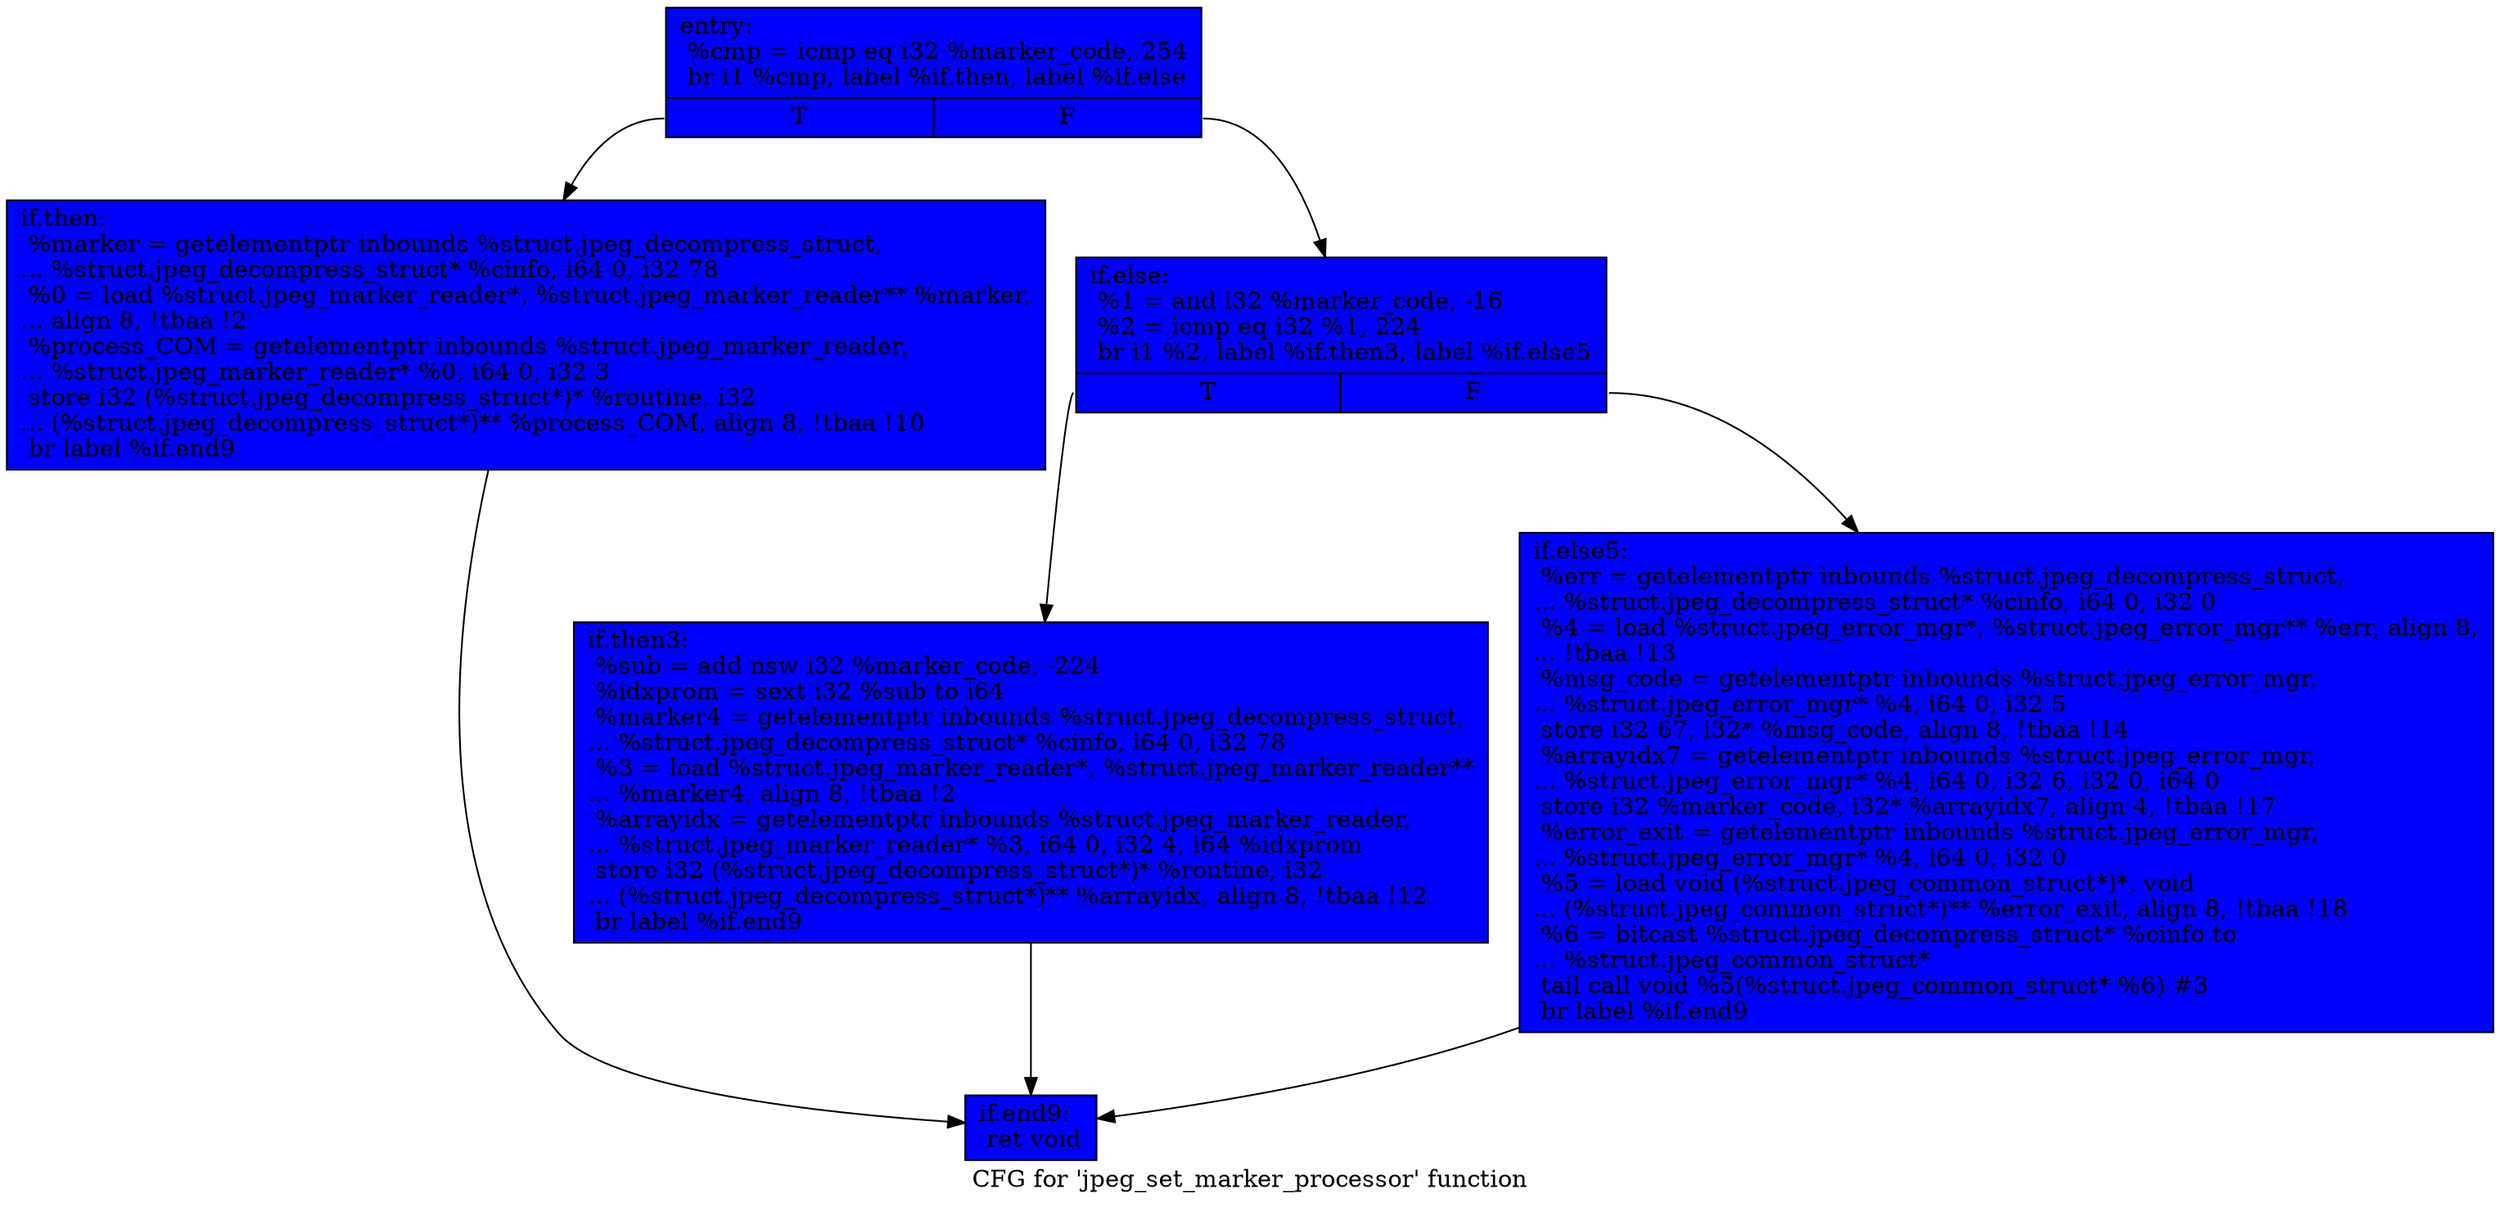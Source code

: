 digraph "CFG for 'jpeg_set_marker_processor' function" {
	label="CFG for 'jpeg_set_marker_processor' function";

	Node0x514ae10 [shape=record, style = filled, fillcolor = blue, label="{entry:\l  %cmp = icmp eq i32 %marker_code, 254\l  br i1 %cmp, label %if.then, label %if.else\l|{<s0>T|<s1>F}}"];
	Node0x514ae10:s0 -> Node0x5142220;
	Node0x514ae10:s1 -> Node0x5142290;
	Node0x5142220 [shape=record, style = filled, fillcolor = blue, label="{if.then:                                          \l  %marker = getelementptr inbounds %struct.jpeg_decompress_struct,\l... %struct.jpeg_decompress_struct* %cinfo, i64 0, i32 78\l  %0 = load %struct.jpeg_marker_reader*, %struct.jpeg_marker_reader** %marker,\l... align 8, !tbaa !2\l  %process_COM = getelementptr inbounds %struct.jpeg_marker_reader,\l... %struct.jpeg_marker_reader* %0, i64 0, i32 3\l  store i32 (%struct.jpeg_decompress_struct*)* %routine, i32\l... (%struct.jpeg_decompress_struct*)** %process_COM, align 8, !tbaa !10\l  br label %if.end9\l}"];
	Node0x5142220 -> Node0x514b930;
	Node0x5142290 [shape=record, style = filled, fillcolor = blue, label="{if.else:                                          \l  %1 = and i32 %marker_code, -16\l  %2 = icmp eq i32 %1, 224\l  br i1 %2, label %if.then3, label %if.else5\l|{<s0>T|<s1>F}}"];
	Node0x5142290:s0 -> Node0x514bc30;
	Node0x5142290:s1 -> Node0x514bcb0;
	Node0x514bc30 [shape=record, style = filled, fillcolor = blue, label="{if.then3:                                         \l  %sub = add nsw i32 %marker_code, -224\l  %idxprom = sext i32 %sub to i64\l  %marker4 = getelementptr inbounds %struct.jpeg_decompress_struct,\l... %struct.jpeg_decompress_struct* %cinfo, i64 0, i32 78\l  %3 = load %struct.jpeg_marker_reader*, %struct.jpeg_marker_reader**\l... %marker4, align 8, !tbaa !2\l  %arrayidx = getelementptr inbounds %struct.jpeg_marker_reader,\l... %struct.jpeg_marker_reader* %3, i64 0, i32 4, i64 %idxprom\l  store i32 (%struct.jpeg_decompress_struct*)* %routine, i32\l... (%struct.jpeg_decompress_struct*)** %arrayidx, align 8, !tbaa !12\l  br label %if.end9\l}"];
	Node0x514bc30 -> Node0x514b930;
	Node0x514bcb0 [shape=record, style = filled, fillcolor = blue, label="{if.else5:                                         \l  %err = getelementptr inbounds %struct.jpeg_decompress_struct,\l... %struct.jpeg_decompress_struct* %cinfo, i64 0, i32 0\l  %4 = load %struct.jpeg_error_mgr*, %struct.jpeg_error_mgr** %err, align 8,\l... !tbaa !13\l  %msg_code = getelementptr inbounds %struct.jpeg_error_mgr,\l... %struct.jpeg_error_mgr* %4, i64 0, i32 5\l  store i32 67, i32* %msg_code, align 8, !tbaa !14\l  %arrayidx7 = getelementptr inbounds %struct.jpeg_error_mgr,\l... %struct.jpeg_error_mgr* %4, i64 0, i32 6, i32 0, i64 0\l  store i32 %marker_code, i32* %arrayidx7, align 4, !tbaa !17\l  %error_exit = getelementptr inbounds %struct.jpeg_error_mgr,\l... %struct.jpeg_error_mgr* %4, i64 0, i32 0\l  %5 = load void (%struct.jpeg_common_struct*)*, void\l... (%struct.jpeg_common_struct*)** %error_exit, align 8, !tbaa !18\l  %6 = bitcast %struct.jpeg_decompress_struct* %cinfo to\l... %struct.jpeg_common_struct*\l  tail call void %5(%struct.jpeg_common_struct* %6) #3\l  br label %if.end9\l}"];
	Node0x514bcb0 -> Node0x514b930;
	Node0x514b930 [shape=record, style = filled, fillcolor = blue, label="{if.end9:                                          \l  ret void\l}"];
}
